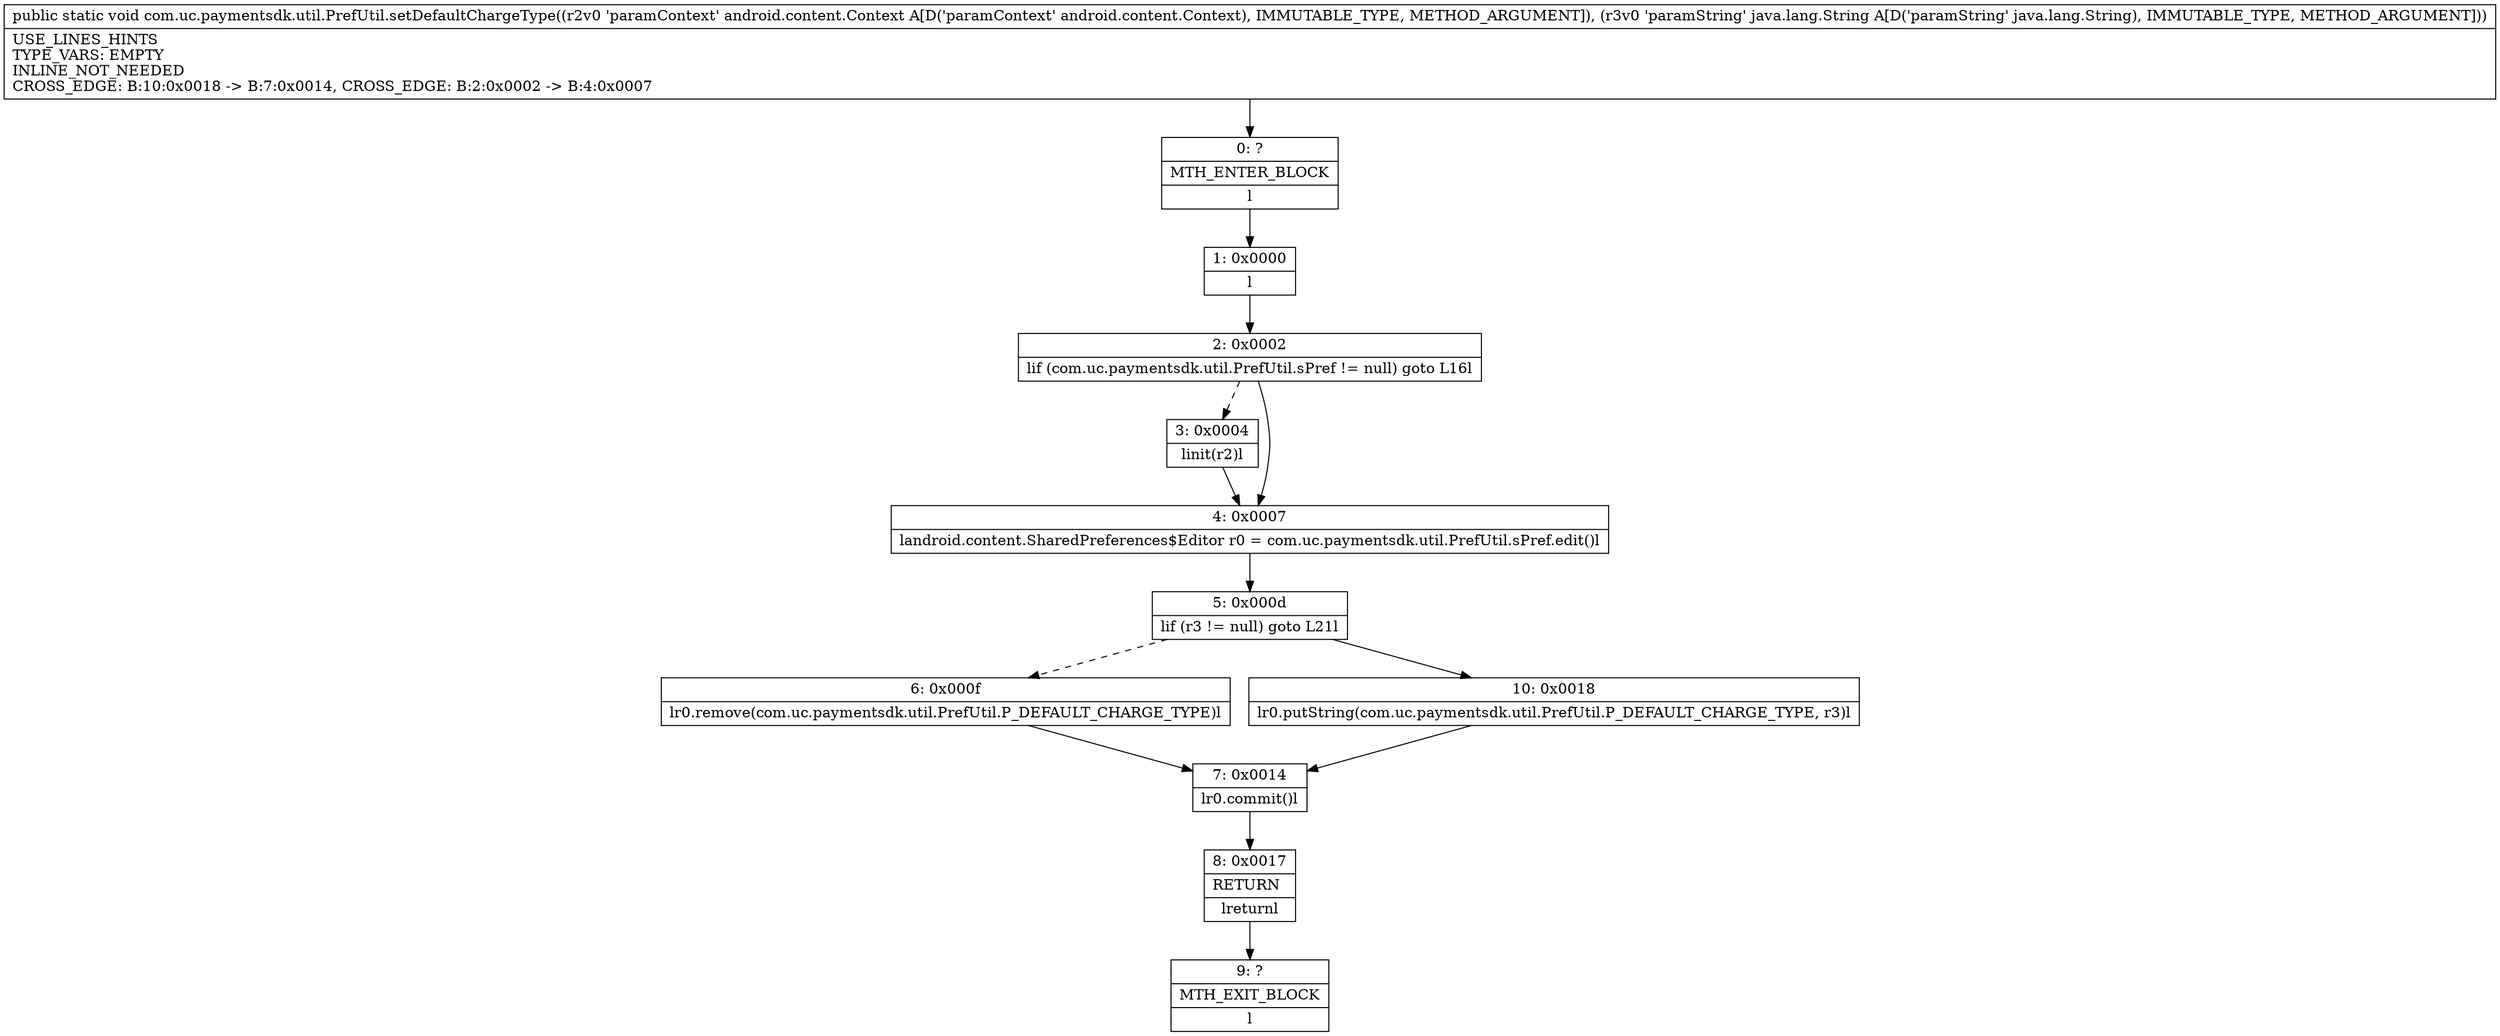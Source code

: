 digraph "CFG forcom.uc.paymentsdk.util.PrefUtil.setDefaultChargeType(Landroid\/content\/Context;Ljava\/lang\/String;)V" {
Node_0 [shape=record,label="{0\:\ ?|MTH_ENTER_BLOCK\l|l}"];
Node_1 [shape=record,label="{1\:\ 0x0000|l}"];
Node_2 [shape=record,label="{2\:\ 0x0002|lif (com.uc.paymentsdk.util.PrefUtil.sPref != null) goto L16l}"];
Node_3 [shape=record,label="{3\:\ 0x0004|linit(r2)l}"];
Node_4 [shape=record,label="{4\:\ 0x0007|landroid.content.SharedPreferences$Editor r0 = com.uc.paymentsdk.util.PrefUtil.sPref.edit()l}"];
Node_5 [shape=record,label="{5\:\ 0x000d|lif (r3 != null) goto L21l}"];
Node_6 [shape=record,label="{6\:\ 0x000f|lr0.remove(com.uc.paymentsdk.util.PrefUtil.P_DEFAULT_CHARGE_TYPE)l}"];
Node_7 [shape=record,label="{7\:\ 0x0014|lr0.commit()l}"];
Node_8 [shape=record,label="{8\:\ 0x0017|RETURN\l|lreturnl}"];
Node_9 [shape=record,label="{9\:\ ?|MTH_EXIT_BLOCK\l|l}"];
Node_10 [shape=record,label="{10\:\ 0x0018|lr0.putString(com.uc.paymentsdk.util.PrefUtil.P_DEFAULT_CHARGE_TYPE, r3)l}"];
MethodNode[shape=record,label="{public static void com.uc.paymentsdk.util.PrefUtil.setDefaultChargeType((r2v0 'paramContext' android.content.Context A[D('paramContext' android.content.Context), IMMUTABLE_TYPE, METHOD_ARGUMENT]), (r3v0 'paramString' java.lang.String A[D('paramString' java.lang.String), IMMUTABLE_TYPE, METHOD_ARGUMENT]))  | USE_LINES_HINTS\lTYPE_VARS: EMPTY\lINLINE_NOT_NEEDED\lCROSS_EDGE: B:10:0x0018 \-\> B:7:0x0014, CROSS_EDGE: B:2:0x0002 \-\> B:4:0x0007\l}"];
MethodNode -> Node_0;
Node_0 -> Node_1;
Node_1 -> Node_2;
Node_2 -> Node_3[style=dashed];
Node_2 -> Node_4;
Node_3 -> Node_4;
Node_4 -> Node_5;
Node_5 -> Node_6[style=dashed];
Node_5 -> Node_10;
Node_6 -> Node_7;
Node_7 -> Node_8;
Node_8 -> Node_9;
Node_10 -> Node_7;
}

